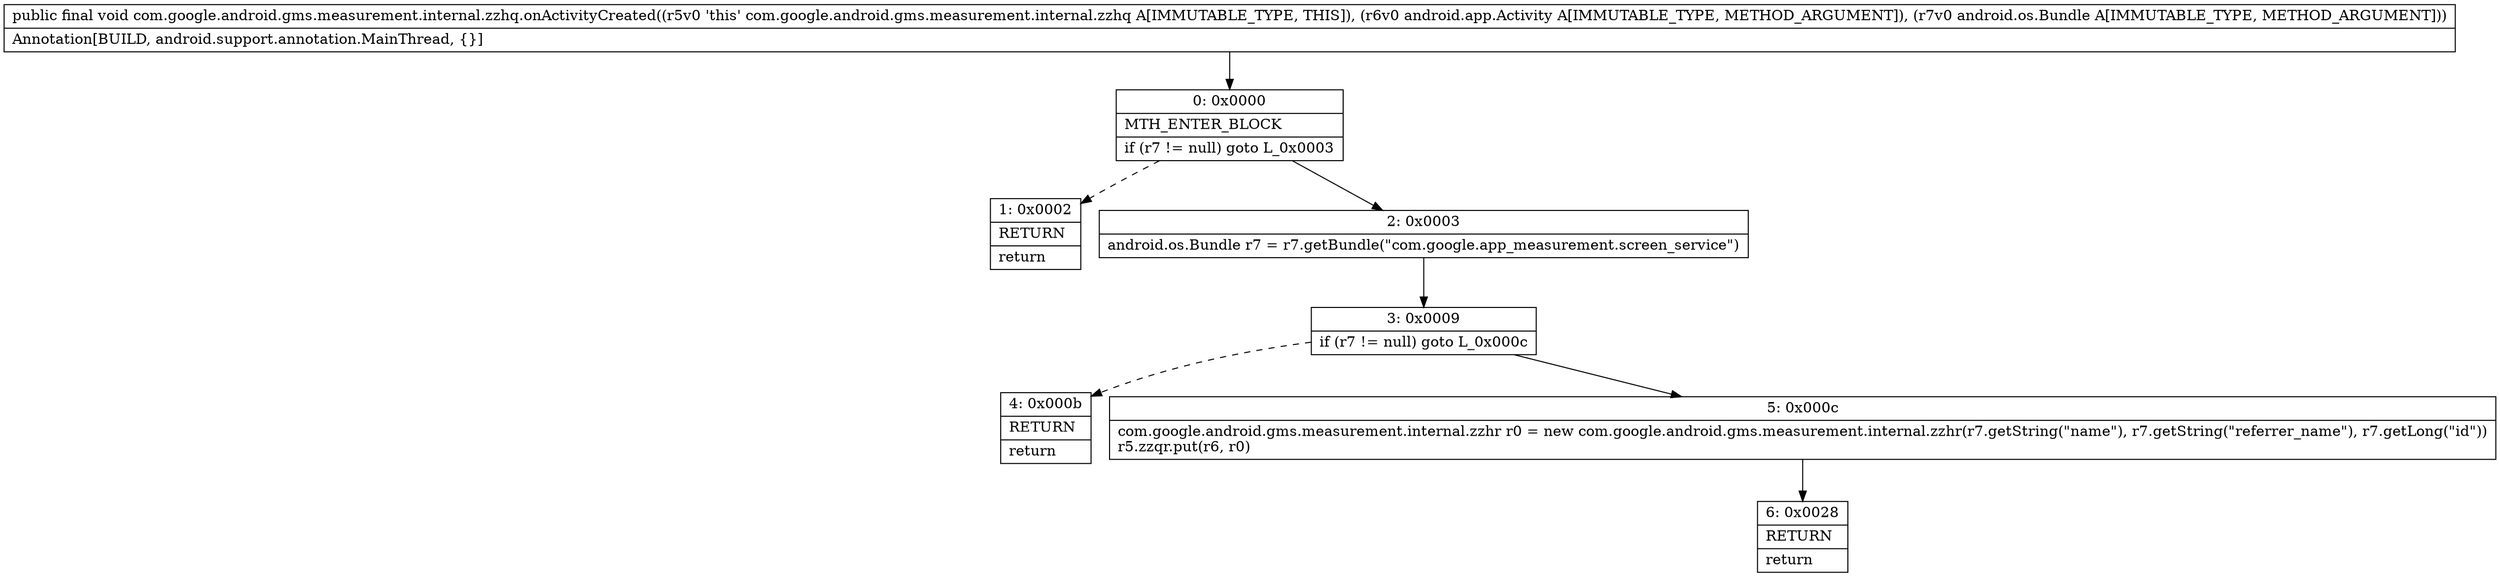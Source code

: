 digraph "CFG forcom.google.android.gms.measurement.internal.zzhq.onActivityCreated(Landroid\/app\/Activity;Landroid\/os\/Bundle;)V" {
Node_0 [shape=record,label="{0\:\ 0x0000|MTH_ENTER_BLOCK\l|if (r7 != null) goto L_0x0003\l}"];
Node_1 [shape=record,label="{1\:\ 0x0002|RETURN\l|return\l}"];
Node_2 [shape=record,label="{2\:\ 0x0003|android.os.Bundle r7 = r7.getBundle(\"com.google.app_measurement.screen_service\")\l}"];
Node_3 [shape=record,label="{3\:\ 0x0009|if (r7 != null) goto L_0x000c\l}"];
Node_4 [shape=record,label="{4\:\ 0x000b|RETURN\l|return\l}"];
Node_5 [shape=record,label="{5\:\ 0x000c|com.google.android.gms.measurement.internal.zzhr r0 = new com.google.android.gms.measurement.internal.zzhr(r7.getString(\"name\"), r7.getString(\"referrer_name\"), r7.getLong(\"id\"))\lr5.zzqr.put(r6, r0)\l}"];
Node_6 [shape=record,label="{6\:\ 0x0028|RETURN\l|return\l}"];
MethodNode[shape=record,label="{public final void com.google.android.gms.measurement.internal.zzhq.onActivityCreated((r5v0 'this' com.google.android.gms.measurement.internal.zzhq A[IMMUTABLE_TYPE, THIS]), (r6v0 android.app.Activity A[IMMUTABLE_TYPE, METHOD_ARGUMENT]), (r7v0 android.os.Bundle A[IMMUTABLE_TYPE, METHOD_ARGUMENT]))  | Annotation[BUILD, android.support.annotation.MainThread, \{\}]\l}"];
MethodNode -> Node_0;
Node_0 -> Node_1[style=dashed];
Node_0 -> Node_2;
Node_2 -> Node_3;
Node_3 -> Node_4[style=dashed];
Node_3 -> Node_5;
Node_5 -> Node_6;
}

